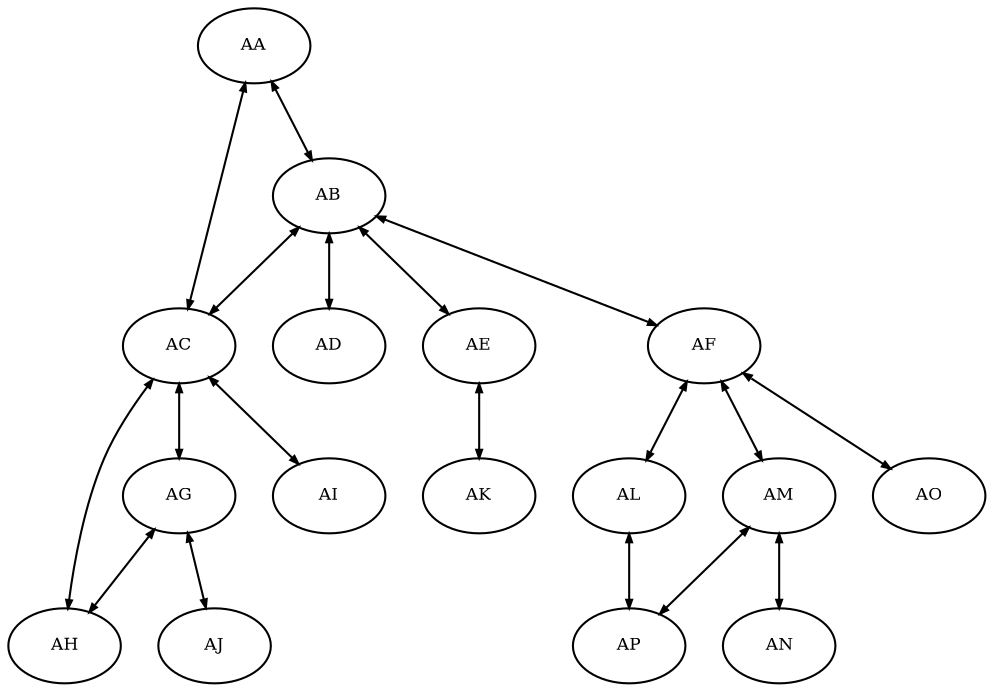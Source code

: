 digraph Map {
graph[overlap = false, splines = true];
edge[arrowsize = 0.4];
node[fontsize = 8, margin = "0.07,0.02"];
"AA" -> "AB" [dir = both];
"AA" -> "AC" [dir = both];
"AB" -> "AC" [dir = both];
"AB" -> "AD" [dir = both];
"AB" -> "AE" [dir = both];
"AB" -> "AF" [dir = both];
"AC" -> "AG" [dir = both];
"AC" -> "AH" [dir = both];
"AC" -> "AI" [dir = both];
"AE" -> "AK" [dir = both];
"AF" -> "AL" [dir = both];
"AF" -> "AM" [dir = both];
"AF" -> "AO" [dir = both];
"AG" -> "AH" [dir = both];
"AG" -> "AJ" [dir = both];
"AL" -> "AP" [dir = both];
"AM" -> "AP" [dir = both];
"AM" -> "AN" [dir = both];
}